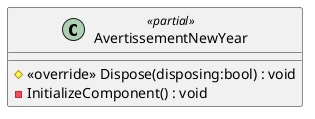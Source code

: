 @startuml
class AvertissementNewYear <<partial>> {
    # <<override>> Dispose(disposing:bool) : void
    - InitializeComponent() : void
}
@enduml
